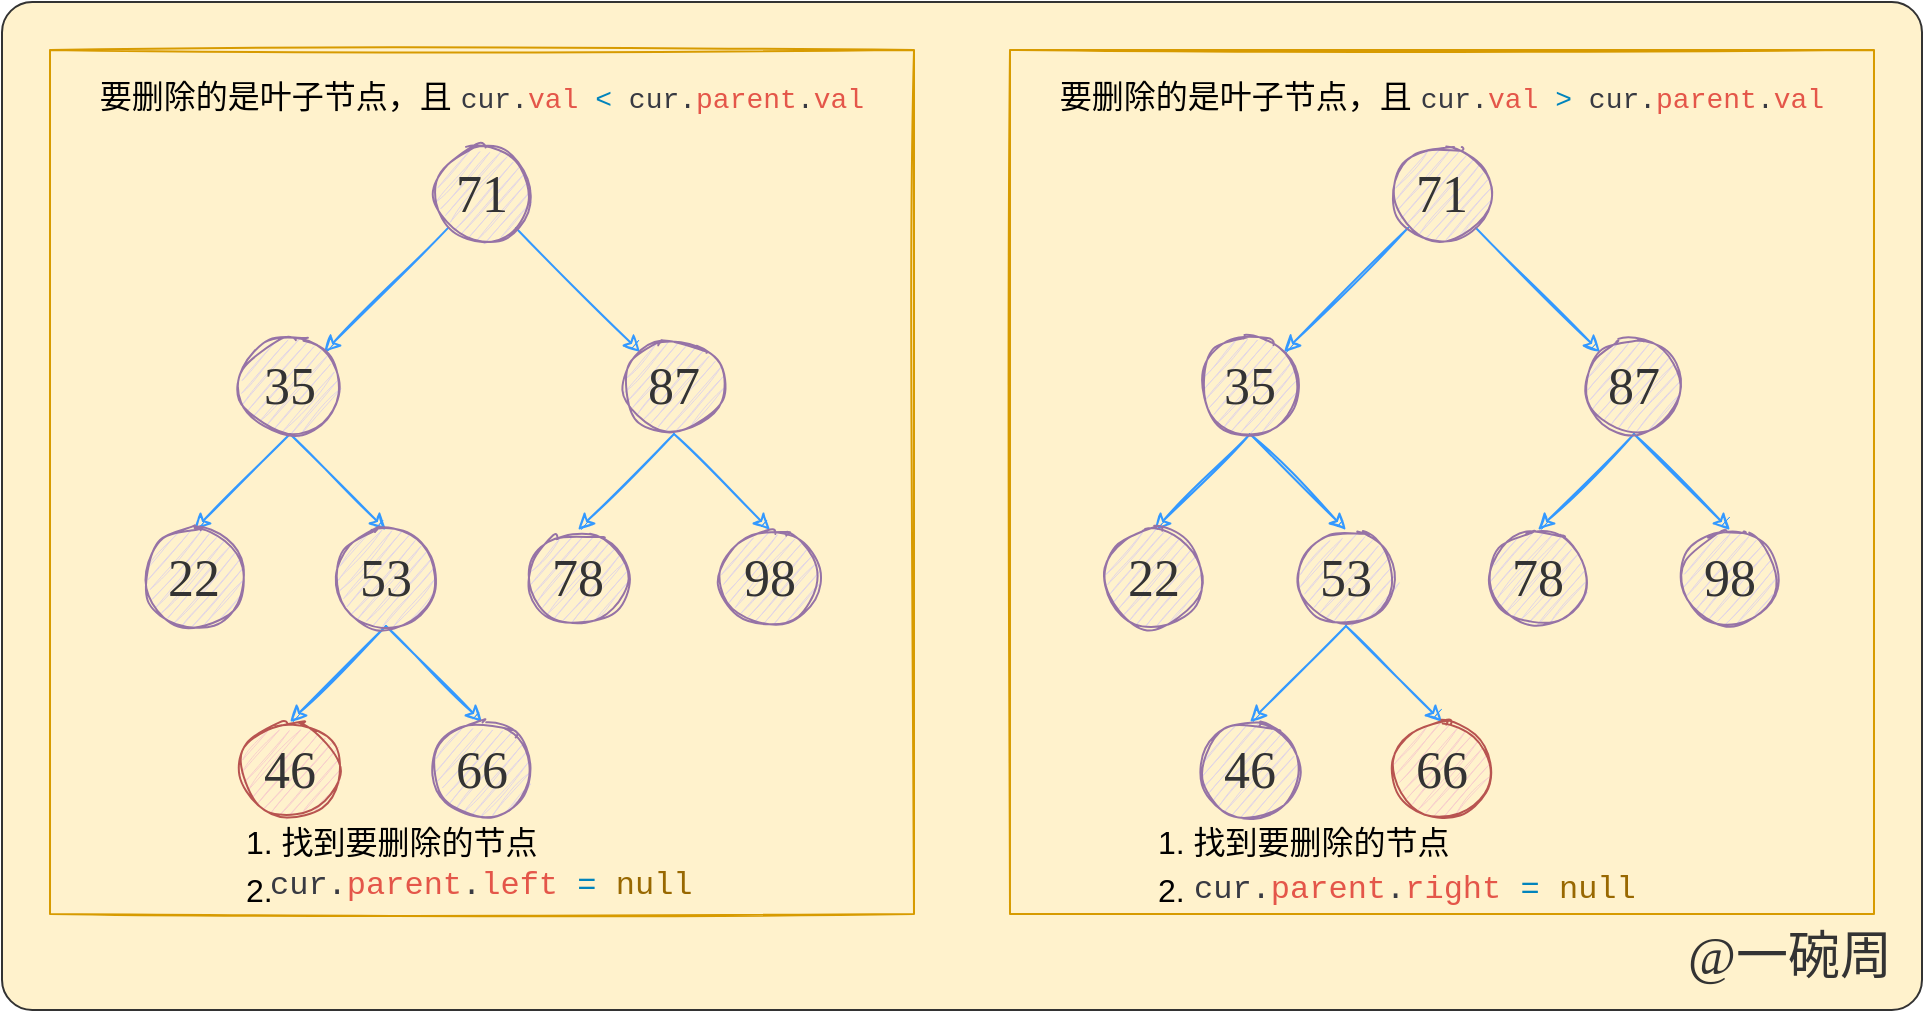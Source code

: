 <mxfile version="16.5.1" type="device"><diagram id="sbTQmbd6wwS1U6yTLp65" name="第 1 页"><mxGraphModel dx="1178" dy="695" grid="1" gridSize="6" guides="1" tooltips="1" connect="1" arrows="1" fold="1" page="0" pageScale="1" pageWidth="827" pageHeight="1169" math="0" shadow="0"><root><mxCell id="0"/><mxCell id="1" parent="0"/><mxCell id="rxAGCjy9rbUy3xPKVwOK-19" value="" style="rounded=1;whiteSpace=wrap;html=1;sketch=0;fillStyle=auto;fontFamily=Comic Sans MS;fontSize=26;strokeColor=#333333;fillColor=#fff2cc;arcSize=3;" parent="1" vertex="1"><mxGeometry x="312" y="240" width="960" height="504" as="geometry"/></mxCell><mxCell id="obY4SXIHc7yA2_U5GxuC-11" value="" style="rounded=0;whiteSpace=wrap;html=1;fontSize=22;fillColor=none;strokeColor=#d79b00;sketch=1;" vertex="1" parent="1"><mxGeometry x="816" y="264" width="432" height="432" as="geometry"/></mxCell><mxCell id="tsQmIZPjwc7X2SEzbmBb-70" value="" style="rounded=0;whiteSpace=wrap;html=1;fontSize=22;fillColor=none;strokeColor=#d79b00;sketch=1;" parent="1" vertex="1"><mxGeometry x="336" y="264" width="432" height="432" as="geometry"/></mxCell><mxCell id="tsQmIZPjwc7X2SEzbmBb-10" style="rounded=0;orthogonalLoop=1;jettySize=auto;html=1;exitX=0;exitY=1;exitDx=0;exitDy=0;entryX=1;entryY=0;entryDx=0;entryDy=0;strokeColor=#3399FF;sketch=1;" parent="1" source="rxAGCjy9rbUy3xPKVwOK-1" target="tsQmIZPjwc7X2SEzbmBb-1" edge="1"><mxGeometry relative="1" as="geometry"/></mxCell><mxCell id="tsQmIZPjwc7X2SEzbmBb-11" style="edgeStyle=none;rounded=0;sketch=1;orthogonalLoop=1;jettySize=auto;html=1;exitX=1;exitY=1;exitDx=0;exitDy=0;strokeColor=#3399FF;" parent="1" source="rxAGCjy9rbUy3xPKVwOK-1" target="tsQmIZPjwc7X2SEzbmBb-5" edge="1"><mxGeometry relative="1" as="geometry"/></mxCell><mxCell id="rxAGCjy9rbUy3xPKVwOK-1" value="&lt;font style=&quot;font-size: 26px&quot; face=&quot;Comic Sans MS&quot; color=&quot;#333333&quot;&gt;71&lt;/font&gt;" style="ellipse;whiteSpace=wrap;html=1;fillColor=#e1d5e7;strokeColor=#9673a6;sketch=1;fillStyle=auto;" parent="1" vertex="1"><mxGeometry x="528" y="312" width="48" height="48" as="geometry"/></mxCell><mxCell id="rxAGCjy9rbUy3xPKVwOK-16" style="edgeStyle=none;rounded=0;sketch=1;orthogonalLoop=1;jettySize=auto;html=1;exitX=0.5;exitY=1;exitDx=0;exitDy=0;strokeColor=#9673A6;" parent="1" edge="1"><mxGeometry relative="1" as="geometry"><mxPoint x="560" y="560" as="sourcePoint"/></mxGeometry></mxCell><mxCell id="rxAGCjy9rbUy3xPKVwOK-21" value="@一碗周" style="text;html=1;strokeColor=none;fillColor=none;align=center;verticalAlign=middle;whiteSpace=wrap;rounded=0;sketch=1;fillStyle=auto;fontFamily=Comic Sans MS;fontSize=26;fontColor=#333333;" parent="1" vertex="1"><mxGeometry x="1146" y="702" width="120" height="30" as="geometry"/></mxCell><mxCell id="tsQmIZPjwc7X2SEzbmBb-12" style="edgeStyle=none;rounded=0;sketch=1;orthogonalLoop=1;jettySize=auto;html=1;exitX=0.5;exitY=1;exitDx=0;exitDy=0;entryX=0.5;entryY=0;entryDx=0;entryDy=0;strokeColor=#3399FF;fillColor=#d80073;" parent="1" source="tsQmIZPjwc7X2SEzbmBb-1" target="tsQmIZPjwc7X2SEzbmBb-3" edge="1"><mxGeometry relative="1" as="geometry"/></mxCell><mxCell id="tsQmIZPjwc7X2SEzbmBb-13" style="edgeStyle=none;rounded=0;sketch=1;orthogonalLoop=1;jettySize=auto;html=1;exitX=0.5;exitY=1;exitDx=0;exitDy=0;entryX=0.5;entryY=0;entryDx=0;entryDy=0;strokeColor=#3399FF;" parent="1" source="tsQmIZPjwc7X2SEzbmBb-1" target="tsQmIZPjwc7X2SEzbmBb-4" edge="1"><mxGeometry relative="1" as="geometry"/></mxCell><mxCell id="tsQmIZPjwc7X2SEzbmBb-1" value="&lt;font style=&quot;font-size: 26px&quot; face=&quot;Comic Sans MS&quot; color=&quot;#333333&quot;&gt;35&lt;/font&gt;" style="ellipse;whiteSpace=wrap;html=1;fillColor=#e1d5e7;strokeColor=#9673a6;sketch=1;fillStyle=auto;" parent="1" vertex="1"><mxGeometry x="432" y="408" width="48" height="48" as="geometry"/></mxCell><mxCell id="tsQmIZPjwc7X2SEzbmBb-3" value="&lt;font style=&quot;font-size: 26px&quot; face=&quot;Comic Sans MS&quot; color=&quot;#333333&quot;&gt;22&lt;/font&gt;" style="ellipse;whiteSpace=wrap;html=1;fillColor=#e1d5e7;strokeColor=#9673a6;sketch=1;fillStyle=auto;" parent="1" vertex="1"><mxGeometry x="384" y="504" width="48" height="48" as="geometry"/></mxCell><mxCell id="tsQmIZPjwc7X2SEzbmBb-16" style="edgeStyle=none;rounded=0;sketch=1;orthogonalLoop=1;jettySize=auto;html=1;exitX=0.5;exitY=1;exitDx=0;exitDy=0;entryX=0.5;entryY=0;entryDx=0;entryDy=0;strokeColor=#3399FF;" parent="1" source="tsQmIZPjwc7X2SEzbmBb-4" target="tsQmIZPjwc7X2SEzbmBb-8" edge="1"><mxGeometry relative="1" as="geometry"/></mxCell><mxCell id="tsQmIZPjwc7X2SEzbmBb-17" style="edgeStyle=none;rounded=0;sketch=1;orthogonalLoop=1;jettySize=auto;html=1;exitX=0.5;exitY=1;exitDx=0;exitDy=0;entryX=0.5;entryY=0;entryDx=0;entryDy=0;strokeColor=#3399FF;" parent="1" source="tsQmIZPjwc7X2SEzbmBb-4" target="tsQmIZPjwc7X2SEzbmBb-9" edge="1"><mxGeometry relative="1" as="geometry"/></mxCell><mxCell id="tsQmIZPjwc7X2SEzbmBb-4" value="&lt;font style=&quot;font-size: 26px&quot; face=&quot;Comic Sans MS&quot; color=&quot;#333333&quot;&gt;53&lt;/font&gt;" style="ellipse;whiteSpace=wrap;html=1;fillColor=#e1d5e7;strokeColor=#9673a6;sketch=1;fillStyle=auto;" parent="1" vertex="1"><mxGeometry x="480" y="504" width="48" height="48" as="geometry"/></mxCell><mxCell id="tsQmIZPjwc7X2SEzbmBb-14" style="edgeStyle=none;rounded=0;sketch=1;orthogonalLoop=1;jettySize=auto;html=1;exitX=0.5;exitY=1;exitDx=0;exitDy=0;entryX=0.5;entryY=0;entryDx=0;entryDy=0;strokeColor=#3399FF;" parent="1" source="tsQmIZPjwc7X2SEzbmBb-5" target="tsQmIZPjwc7X2SEzbmBb-6" edge="1"><mxGeometry relative="1" as="geometry"/></mxCell><mxCell id="tsQmIZPjwc7X2SEzbmBb-15" style="edgeStyle=none;rounded=0;sketch=1;orthogonalLoop=1;jettySize=auto;html=1;exitX=0.5;exitY=1;exitDx=0;exitDy=0;entryX=0.5;entryY=0;entryDx=0;entryDy=0;strokeColor=#3399FF;" parent="1" source="tsQmIZPjwc7X2SEzbmBb-5" target="tsQmIZPjwc7X2SEzbmBb-7" edge="1"><mxGeometry relative="1" as="geometry"/></mxCell><mxCell id="tsQmIZPjwc7X2SEzbmBb-5" value="&lt;font style=&quot;font-size: 26px&quot; face=&quot;Comic Sans MS&quot; color=&quot;#333333&quot;&gt;87&lt;/font&gt;" style="ellipse;whiteSpace=wrap;html=1;fillColor=#e1d5e7;strokeColor=#9673a6;sketch=1;fillStyle=auto;" parent="1" vertex="1"><mxGeometry x="624" y="408" width="48" height="48" as="geometry"/></mxCell><mxCell id="tsQmIZPjwc7X2SEzbmBb-6" value="&lt;font style=&quot;font-size: 26px&quot; face=&quot;Comic Sans MS&quot; color=&quot;#333333&quot;&gt;78&lt;/font&gt;" style="ellipse;whiteSpace=wrap;html=1;fillColor=#e1d5e7;strokeColor=#9673a6;sketch=1;fillStyle=auto;" parent="1" vertex="1"><mxGeometry x="576" y="504" width="48" height="48" as="geometry"/></mxCell><mxCell id="tsQmIZPjwc7X2SEzbmBb-7" value="&lt;font style=&quot;font-size: 26px&quot; face=&quot;Comic Sans MS&quot; color=&quot;#333333&quot;&gt;98&lt;/font&gt;" style="ellipse;whiteSpace=wrap;html=1;fillColor=#e1d5e7;strokeColor=#9673a6;sketch=1;fillStyle=auto;" parent="1" vertex="1"><mxGeometry x="672" y="504" width="48" height="48" as="geometry"/></mxCell><mxCell id="tsQmIZPjwc7X2SEzbmBb-8" value="&lt;font style=&quot;font-size: 26px&quot; face=&quot;Comic Sans MS&quot; color=&quot;#333333&quot;&gt;46&lt;/font&gt;" style="ellipse;whiteSpace=wrap;html=1;fillColor=#f8cecc;strokeColor=#b85450;sketch=1;fillStyle=auto;" parent="1" vertex="1"><mxGeometry x="432" y="600" width="48" height="48" as="geometry"/></mxCell><mxCell id="tsQmIZPjwc7X2SEzbmBb-9" value="&lt;font style=&quot;font-size: 26px&quot; face=&quot;Comic Sans MS&quot; color=&quot;#333333&quot;&gt;66&lt;/font&gt;" style="ellipse;whiteSpace=wrap;html=1;fillColor=#e1d5e7;strokeColor=#9673a6;sketch=1;fillStyle=auto;" parent="1" vertex="1"><mxGeometry x="528" y="600" width="48" height="48" as="geometry"/></mxCell><mxCell id="tsQmIZPjwc7X2SEzbmBb-19" style="rounded=0;orthogonalLoop=1;jettySize=auto;html=1;exitX=0;exitY=1;exitDx=0;exitDy=0;entryX=1;entryY=0;entryDx=0;entryDy=0;strokeColor=#3399FF;sketch=1;" parent="1" source="tsQmIZPjwc7X2SEzbmBb-21" target="tsQmIZPjwc7X2SEzbmBb-24" edge="1"><mxGeometry relative="1" as="geometry"/></mxCell><mxCell id="tsQmIZPjwc7X2SEzbmBb-20" style="edgeStyle=none;rounded=0;sketch=1;orthogonalLoop=1;jettySize=auto;html=1;exitX=1;exitY=1;exitDx=0;exitDy=0;strokeColor=#3399FF;" parent="1" source="tsQmIZPjwc7X2SEzbmBb-21" target="tsQmIZPjwc7X2SEzbmBb-31" edge="1"><mxGeometry relative="1" as="geometry"/></mxCell><mxCell id="tsQmIZPjwc7X2SEzbmBb-21" value="&lt;font style=&quot;font-size: 26px&quot; face=&quot;Comic Sans MS&quot; color=&quot;#333333&quot;&gt;71&lt;/font&gt;" style="ellipse;whiteSpace=wrap;html=1;fillColor=#e1d5e7;strokeColor=#9673a6;sketch=1;fillStyle=auto;" parent="1" vertex="1"><mxGeometry x="1008" y="312" width="48" height="48" as="geometry"/></mxCell><mxCell id="tsQmIZPjwc7X2SEzbmBb-22" style="edgeStyle=none;rounded=0;sketch=1;orthogonalLoop=1;jettySize=auto;html=1;exitX=0.5;exitY=1;exitDx=0;exitDy=0;entryX=0.5;entryY=0;entryDx=0;entryDy=0;strokeColor=#3399FF;" parent="1" source="tsQmIZPjwc7X2SEzbmBb-24" target="tsQmIZPjwc7X2SEzbmBb-25" edge="1"><mxGeometry relative="1" as="geometry"/></mxCell><mxCell id="tsQmIZPjwc7X2SEzbmBb-23" style="edgeStyle=none;rounded=0;sketch=1;orthogonalLoop=1;jettySize=auto;html=1;exitX=0.5;exitY=1;exitDx=0;exitDy=0;entryX=0.5;entryY=0;entryDx=0;entryDy=0;strokeColor=#3399FF;" parent="1" source="tsQmIZPjwc7X2SEzbmBb-24" target="tsQmIZPjwc7X2SEzbmBb-28" edge="1"><mxGeometry relative="1" as="geometry"/></mxCell><mxCell id="tsQmIZPjwc7X2SEzbmBb-24" value="&lt;font style=&quot;font-size: 26px&quot; face=&quot;Comic Sans MS&quot; color=&quot;#333333&quot;&gt;35&lt;/font&gt;" style="ellipse;whiteSpace=wrap;html=1;fillColor=#e1d5e7;strokeColor=#9673a6;sketch=1;fillStyle=auto;" parent="1" vertex="1"><mxGeometry x="912" y="408" width="48" height="48" as="geometry"/></mxCell><mxCell id="tsQmIZPjwc7X2SEzbmBb-25" value="&lt;font style=&quot;font-size: 26px&quot; face=&quot;Comic Sans MS&quot; color=&quot;#333333&quot;&gt;22&lt;/font&gt;" style="ellipse;whiteSpace=wrap;html=1;fillColor=#e1d5e7;strokeColor=#9673a6;sketch=1;fillStyle=auto;" parent="1" vertex="1"><mxGeometry x="864" y="504" width="48" height="48" as="geometry"/></mxCell><mxCell id="tsQmIZPjwc7X2SEzbmBb-26" style="edgeStyle=none;rounded=0;sketch=1;orthogonalLoop=1;jettySize=auto;html=1;exitX=0.5;exitY=1;exitDx=0;exitDy=0;entryX=0.5;entryY=0;entryDx=0;entryDy=0;strokeColor=#3399FF;" parent="1" source="tsQmIZPjwc7X2SEzbmBb-28" target="tsQmIZPjwc7X2SEzbmBb-34" edge="1"><mxGeometry relative="1" as="geometry"/></mxCell><mxCell id="tsQmIZPjwc7X2SEzbmBb-27" style="edgeStyle=none;rounded=0;sketch=1;orthogonalLoop=1;jettySize=auto;html=1;exitX=0.5;exitY=1;exitDx=0;exitDy=0;entryX=0.5;entryY=0;entryDx=0;entryDy=0;strokeColor=#3399FF;" parent="1" source="tsQmIZPjwc7X2SEzbmBb-28" target="tsQmIZPjwc7X2SEzbmBb-35" edge="1"><mxGeometry relative="1" as="geometry"/></mxCell><mxCell id="tsQmIZPjwc7X2SEzbmBb-28" value="&lt;font style=&quot;font-size: 26px&quot; face=&quot;Comic Sans MS&quot; color=&quot;#333333&quot;&gt;53&lt;/font&gt;" style="ellipse;whiteSpace=wrap;html=1;fillColor=#e1d5e7;strokeColor=#9673a6;sketch=1;fillStyle=auto;" parent="1" vertex="1"><mxGeometry x="960" y="504" width="48" height="48" as="geometry"/></mxCell><mxCell id="tsQmIZPjwc7X2SEzbmBb-29" style="edgeStyle=none;rounded=0;sketch=1;orthogonalLoop=1;jettySize=auto;html=1;exitX=0.5;exitY=1;exitDx=0;exitDy=0;entryX=0.5;entryY=0;entryDx=0;entryDy=0;strokeColor=#3399FF;" parent="1" source="tsQmIZPjwc7X2SEzbmBb-31" target="tsQmIZPjwc7X2SEzbmBb-32" edge="1"><mxGeometry relative="1" as="geometry"/></mxCell><mxCell id="tsQmIZPjwc7X2SEzbmBb-30" style="edgeStyle=none;rounded=0;sketch=1;orthogonalLoop=1;jettySize=auto;html=1;exitX=0.5;exitY=1;exitDx=0;exitDy=0;entryX=0.5;entryY=0;entryDx=0;entryDy=0;strokeColor=#3399FF;" parent="1" source="tsQmIZPjwc7X2SEzbmBb-31" target="tsQmIZPjwc7X2SEzbmBb-33" edge="1"><mxGeometry relative="1" as="geometry"/></mxCell><mxCell id="tsQmIZPjwc7X2SEzbmBb-31" value="&lt;font style=&quot;font-size: 26px&quot; face=&quot;Comic Sans MS&quot; color=&quot;#333333&quot;&gt;87&lt;/font&gt;" style="ellipse;whiteSpace=wrap;html=1;fillColor=#e1d5e7;strokeColor=#9673a6;sketch=1;fillStyle=auto;" parent="1" vertex="1"><mxGeometry x="1104" y="408" width="48" height="48" as="geometry"/></mxCell><mxCell id="tsQmIZPjwc7X2SEzbmBb-32" value="&lt;font style=&quot;font-size: 26px&quot; face=&quot;Comic Sans MS&quot; color=&quot;#333333&quot;&gt;78&lt;/font&gt;" style="ellipse;whiteSpace=wrap;html=1;fillColor=#e1d5e7;strokeColor=#9673a6;sketch=1;fillStyle=auto;" parent="1" vertex="1"><mxGeometry x="1056" y="504" width="48" height="48" as="geometry"/></mxCell><mxCell id="tsQmIZPjwc7X2SEzbmBb-33" value="&lt;font style=&quot;font-size: 26px&quot; face=&quot;Comic Sans MS&quot; color=&quot;#333333&quot;&gt;98&lt;/font&gt;" style="ellipse;whiteSpace=wrap;html=1;fillColor=#e1d5e7;strokeColor=#9673a6;sketch=1;fillStyle=auto;" parent="1" vertex="1"><mxGeometry x="1152" y="504" width="48" height="48" as="geometry"/></mxCell><mxCell id="tsQmIZPjwc7X2SEzbmBb-34" value="&lt;font style=&quot;font-size: 26px&quot; face=&quot;Comic Sans MS&quot; color=&quot;#333333&quot;&gt;46&lt;/font&gt;" style="ellipse;whiteSpace=wrap;html=1;fillColor=#e1d5e7;strokeColor=#9673a6;sketch=1;fillStyle=auto;" parent="1" vertex="1"><mxGeometry x="912" y="600" width="48" height="48" as="geometry"/></mxCell><mxCell id="tsQmIZPjwc7X2SEzbmBb-35" value="&lt;font style=&quot;font-size: 26px&quot; face=&quot;Comic Sans MS&quot; color=&quot;#333333&quot;&gt;66&lt;/font&gt;" style="ellipse;whiteSpace=wrap;html=1;fillColor=#f8cecc;strokeColor=#b85450;sketch=1;fillStyle=auto;" parent="1" vertex="1"><mxGeometry x="1008" y="600" width="48" height="48" as="geometry"/></mxCell><mxCell id="obY4SXIHc7yA2_U5GxuC-10" value="&lt;p style=&quot;line-height: 1.5&quot;&gt;1. 找到要删除的节点&lt;br&gt;2.&amp;nbsp;&lt;/p&gt;" style="text;html=1;strokeColor=none;fillColor=none;align=left;verticalAlign=middle;whiteSpace=wrap;rounded=0;labelBackgroundColor=none;fontSize=16;" vertex="1" parent="1"><mxGeometry x="432" y="648" width="246" height="48" as="geometry"/></mxCell><mxCell id="obY4SXIHc7yA2_U5GxuC-12" value="&lt;p style=&quot;line-height: 0&quot;&gt;要删除的是叶子节点，且&amp;nbsp;&lt;span style=&quot;color: rgb(56 , 58 , 66) ; font-family: &amp;#34;fira code&amp;#34; , &amp;#34;consolas&amp;#34; , &amp;#34;courier new&amp;#34; , monospace ; font-size: 14px&quot;&gt;cur.&lt;/span&gt;&lt;span style=&quot;font-family: &amp;#34;fira code&amp;#34; , &amp;#34;consolas&amp;#34; , &amp;#34;courier new&amp;#34; , monospace ; font-size: 14px ; color: rgb(228 , 86 , 73)&quot;&gt;val&lt;/span&gt;&lt;span style=&quot;color: rgb(56 , 58 , 66) ; font-family: &amp;#34;fira code&amp;#34; , &amp;#34;consolas&amp;#34; , &amp;#34;courier new&amp;#34; , monospace ; font-size: 14px&quot;&gt; &lt;/span&gt;&lt;span style=&quot;font-family: &amp;#34;fira code&amp;#34; , &amp;#34;consolas&amp;#34; , &amp;#34;courier new&amp;#34; , monospace ; font-size: 14px ; color: rgb(1 , 132 , 188)&quot;&gt;&amp;lt;&lt;/span&gt;&lt;span style=&quot;color: rgb(56 , 58 , 66) ; font-family: &amp;#34;fira code&amp;#34; , &amp;#34;consolas&amp;#34; , &amp;#34;courier new&amp;#34; , monospace ; font-size: 14px&quot;&gt; cur.&lt;/span&gt;&lt;span style=&quot;font-family: &amp;#34;fira code&amp;#34; , &amp;#34;consolas&amp;#34; , &amp;#34;courier new&amp;#34; , monospace ; font-size: 14px ; color: rgb(228 , 86 , 73)&quot;&gt;parent&lt;/span&gt;&lt;span style=&quot;color: rgb(56 , 58 , 66) ; font-family: &amp;#34;fira code&amp;#34; , &amp;#34;consolas&amp;#34; , &amp;#34;courier new&amp;#34; , monospace ; font-size: 14px&quot;&gt;.&lt;/span&gt;&lt;span style=&quot;font-family: &amp;#34;fira code&amp;#34; , &amp;#34;consolas&amp;#34; , &amp;#34;courier new&amp;#34; , monospace ; font-size: 14px ; color: rgb(228 , 86 , 73)&quot;&gt;val&lt;/span&gt;&lt;/p&gt;" style="text;html=1;strokeColor=none;fillColor=none;align=center;verticalAlign=middle;whiteSpace=wrap;rounded=0;labelBackgroundColor=none;fontSize=16;" vertex="1" parent="1"><mxGeometry x="336" y="264" width="432" height="48" as="geometry"/></mxCell><mxCell id="obY4SXIHc7yA2_U5GxuC-13" value="&lt;p style=&quot;line-height: 0&quot;&gt;要删除的是叶子节点，且&amp;nbsp;&lt;span style=&quot;color: rgb(56 , 58 , 66) ; font-family: &amp;#34;fira code&amp;#34; , &amp;#34;consolas&amp;#34; , &amp;#34;courier new&amp;#34; , monospace ; font-size: 14px&quot;&gt;cur.&lt;/span&gt;&lt;span style=&quot;font-family: &amp;#34;fira code&amp;#34; , &amp;#34;consolas&amp;#34; , &amp;#34;courier new&amp;#34; , monospace ; font-size: 14px ; color: rgb(228 , 86 , 73)&quot;&gt;val&lt;/span&gt;&lt;span style=&quot;color: rgb(56 , 58 , 66) ; font-family: &amp;#34;fira code&amp;#34; , &amp;#34;consolas&amp;#34; , &amp;#34;courier new&amp;#34; , monospace ; font-size: 14px&quot;&gt;&amp;nbsp;&lt;/span&gt;&lt;span style=&quot;font-family: &amp;#34;fira code&amp;#34; , &amp;#34;consolas&amp;#34; , &amp;#34;courier new&amp;#34; , monospace ; font-size: 14px&quot;&gt;&lt;font color=&quot;#0184bc&quot;&gt;&amp;gt;&lt;/font&gt;&lt;/span&gt;&lt;span style=&quot;color: rgb(56 , 58 , 66) ; font-family: &amp;#34;fira code&amp;#34; , &amp;#34;consolas&amp;#34; , &amp;#34;courier new&amp;#34; , monospace ; font-size: 14px&quot;&gt;&amp;nbsp;cur.&lt;/span&gt;&lt;span style=&quot;font-family: &amp;#34;fira code&amp;#34; , &amp;#34;consolas&amp;#34; , &amp;#34;courier new&amp;#34; , monospace ; font-size: 14px ; color: rgb(228 , 86 , 73)&quot;&gt;parent&lt;/span&gt;&lt;span style=&quot;color: rgb(56 , 58 , 66) ; font-family: &amp;#34;fira code&amp;#34; , &amp;#34;consolas&amp;#34; , &amp;#34;courier new&amp;#34; , monospace ; font-size: 14px&quot;&gt;.&lt;/span&gt;&lt;span style=&quot;font-family: &amp;#34;fira code&amp;#34; , &amp;#34;consolas&amp;#34; , &amp;#34;courier new&amp;#34; , monospace ; font-size: 14px ; color: rgb(228 , 86 , 73)&quot;&gt;val&lt;/span&gt;&lt;/p&gt;" style="text;html=1;strokeColor=none;fillColor=none;align=center;verticalAlign=middle;whiteSpace=wrap;rounded=0;labelBackgroundColor=none;fontSize=16;" vertex="1" parent="1"><mxGeometry x="816" y="264" width="432" height="48" as="geometry"/></mxCell><mxCell id="obY4SXIHc7yA2_U5GxuC-14" value="&lt;p style=&quot;line-height: 1.5&quot;&gt;1. 找到要删除的节点&lt;br&gt;2.&amp;nbsp;&lt;/p&gt;" style="text;html=1;strokeColor=none;fillColor=none;align=left;verticalAlign=middle;whiteSpace=wrap;rounded=0;labelBackgroundColor=none;fontSize=16;" vertex="1" parent="1"><mxGeometry x="888" y="648" width="246" height="48" as="geometry"/></mxCell><mxCell id="obY4SXIHc7yA2_U5GxuC-15" value="&lt;div style=&quot;font-family: &amp;#34;fira code&amp;#34; , &amp;#34;consolas&amp;#34; , &amp;#34;courier new&amp;#34; , monospace ; font-weight: normal ; font-size: 16px ; line-height: 19px&quot;&gt;&lt;div&gt;&lt;span style=&quot;color: rgb(56 , 58 , 66)&quot;&gt;cur.&lt;/span&gt;&lt;span style=&quot;color: rgb(228 , 86 , 73)&quot;&gt;parent&lt;/span&gt;&lt;span style=&quot;color: rgb(56 , 58 , 66)&quot;&gt;.&lt;/span&gt;&lt;font color=&quot;#e45649&quot;&gt;right&lt;/font&gt;&lt;span style=&quot;color: rgb(56 , 58 , 66)&quot;&gt;&amp;nbsp;&lt;/span&gt;&lt;span style=&quot;color: rgb(1 , 132 , 188)&quot;&gt;=&lt;/span&gt;&lt;span style=&quot;color: rgb(56 , 58 , 66)&quot;&gt; &lt;/span&gt;&lt;span style=&quot;color: rgb(152 , 104 , 1)&quot;&gt;null&lt;/span&gt;&lt;/div&gt;&lt;/div&gt;" style="text;whiteSpace=wrap;html=1;" vertex="1" parent="1"><mxGeometry x="906" y="668" width="234" height="36" as="geometry"/></mxCell><mxCell id="obY4SXIHc7yA2_U5GxuC-9" value="&lt;div style=&quot;color: rgb(56 , 58 , 66) ; font-family: &amp;#34;fira code&amp;#34; , &amp;#34;consolas&amp;#34; , &amp;#34;courier new&amp;#34; , monospace ; font-weight: normal ; font-size: 16px ; line-height: 19px&quot;&gt;&lt;div&gt;&lt;span style=&quot;color: rgb(56 , 58 , 66)&quot;&gt;cur.&lt;/span&gt;&lt;span style=&quot;color: rgb(228 , 86 , 73)&quot;&gt;parent&lt;/span&gt;&lt;span style=&quot;color: rgb(56 , 58 , 66)&quot;&gt;.&lt;/span&gt;&lt;span style=&quot;color: rgb(228 , 86 , 73)&quot;&gt;left&lt;/span&gt;&lt;span style=&quot;color: rgb(56 , 58 , 66)&quot;&gt; &lt;/span&gt;&lt;span style=&quot;color: rgb(1 , 132 , 188)&quot;&gt;=&lt;/span&gt;&lt;span style=&quot;color: rgb(56 , 58 , 66)&quot;&gt; &lt;/span&gt;&lt;span style=&quot;color: rgb(152 , 104 , 1)&quot;&gt;null&lt;/span&gt;&lt;/div&gt;&lt;/div&gt;" style="text;whiteSpace=wrap;html=1;" vertex="1" parent="1"><mxGeometry x="444" y="666" width="225" height="36" as="geometry"/></mxCell></root></mxGraphModel></diagram></mxfile>